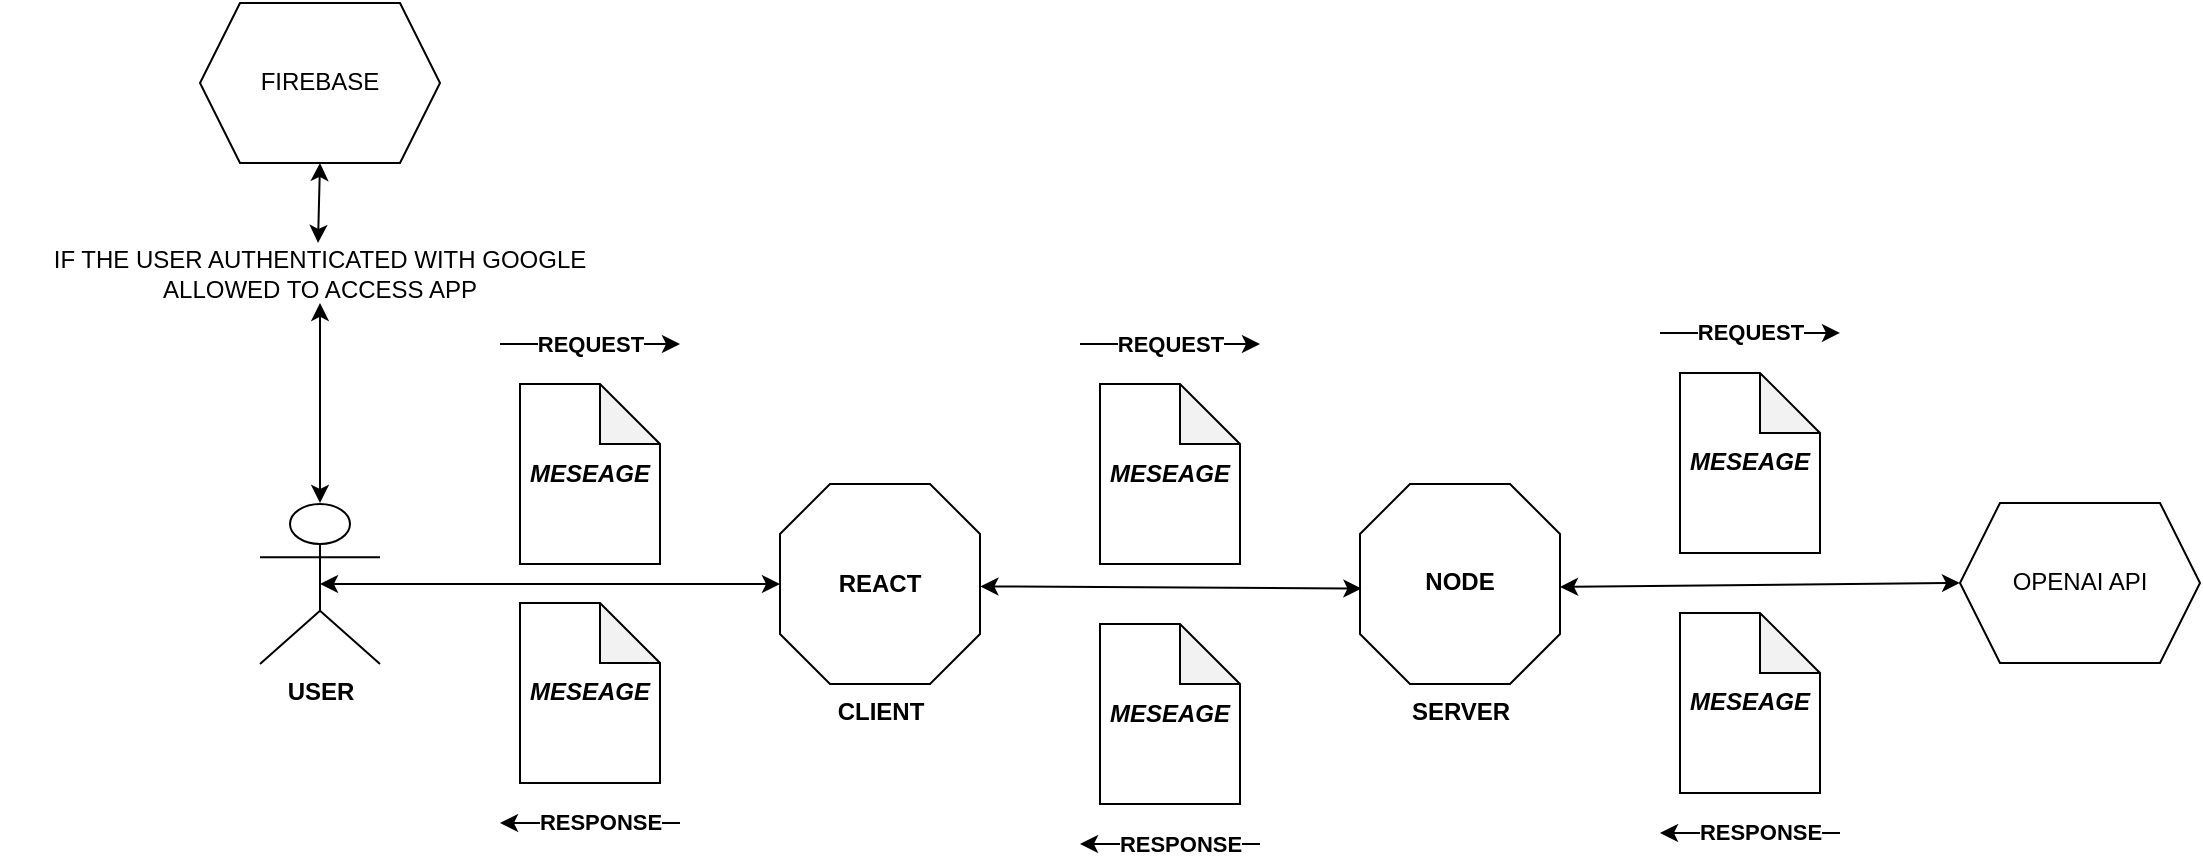 <mxfile version="21.2.8" type="device">
  <diagram name="Page-1" id="axz9rZNjR8a0LEMZ95Yz">
    <mxGraphModel dx="2343" dy="863" grid="1" gridSize="10" guides="1" tooltips="1" connect="1" arrows="1" fold="1" page="1" pageScale="1" pageWidth="850" pageHeight="1100" math="0" shadow="0">
      <root>
        <mxCell id="0" />
        <mxCell id="1" parent="0" />
        <mxCell id="7_Orardq814eS-eohaxx-1" value="&lt;b&gt;USER&lt;/b&gt;" style="shape=umlActor;verticalLabelPosition=bottom;verticalAlign=top;html=1;outlineConnect=0;" vertex="1" parent="1">
          <mxGeometry x="90" y="420" width="60" height="80" as="geometry" />
        </mxCell>
        <mxCell id="7_Orardq814eS-eohaxx-3" value="CLIENT" style="verticalLabelPosition=bottom;verticalAlign=top;html=1;shape=mxgraph.basic.polygon;polyCoords=[[0.25,0],[0.75,0],[1,0.25],[1,0.75],[0.75,1],[0.25,1],[0,0.75],[0,0.25]];polyline=0;fontStyle=1" vertex="1" parent="1">
          <mxGeometry x="350" y="410" width="100" height="100" as="geometry" />
        </mxCell>
        <mxCell id="7_Orardq814eS-eohaxx-4" value="&lt;b&gt;SERVER&lt;/b&gt;" style="verticalLabelPosition=bottom;verticalAlign=top;html=1;shape=mxgraph.basic.polygon;polyCoords=[[0.25,0],[0.75,0],[1,0.25],[1,0.75],[0.75,1],[0.25,1],[0,0.75],[0,0.25]];polyline=0;" vertex="1" parent="1">
          <mxGeometry x="640" y="410" width="100" height="100" as="geometry" />
        </mxCell>
        <mxCell id="7_Orardq814eS-eohaxx-6" value="&lt;b&gt;&lt;i&gt;MESEAGE&lt;/i&gt;&lt;/b&gt;" style="shape=note;whiteSpace=wrap;html=1;backgroundOutline=1;darkOpacity=0.05;" vertex="1" parent="1">
          <mxGeometry x="220" y="360" width="70" height="90" as="geometry" />
        </mxCell>
        <mxCell id="7_Orardq814eS-eohaxx-8" value="&lt;b&gt;REQUEST&lt;/b&gt;" style="endArrow=classic;html=1;rounded=0;" edge="1" parent="1">
          <mxGeometry width="50" height="50" relative="1" as="geometry">
            <mxPoint x="210" y="340" as="sourcePoint" />
            <mxPoint x="300" y="340" as="targetPoint" />
          </mxGeometry>
        </mxCell>
        <mxCell id="7_Orardq814eS-eohaxx-9" value="&lt;b&gt;&lt;i&gt;MESEAGE&lt;/i&gt;&lt;/b&gt;" style="shape=note;whiteSpace=wrap;html=1;backgroundOutline=1;darkOpacity=0.05;" vertex="1" parent="1">
          <mxGeometry x="510" y="360" width="70" height="90" as="geometry" />
        </mxCell>
        <mxCell id="7_Orardq814eS-eohaxx-10" value="&lt;b&gt;REQUEST&lt;/b&gt;" style="endArrow=classic;html=1;rounded=0;" edge="1" parent="1">
          <mxGeometry width="50" height="50" relative="1" as="geometry">
            <mxPoint x="500" y="340" as="sourcePoint" />
            <mxPoint x="590" y="340" as="targetPoint" />
          </mxGeometry>
        </mxCell>
        <mxCell id="7_Orardq814eS-eohaxx-11" value="" style="endArrow=classic;startArrow=classic;html=1;rounded=0;entryX=0.007;entryY=0.523;entryDx=0;entryDy=0;entryPerimeter=0;exitX=1.002;exitY=0.512;exitDx=0;exitDy=0;exitPerimeter=0;" edge="1" parent="1" source="7_Orardq814eS-eohaxx-3" target="7_Orardq814eS-eohaxx-4">
          <mxGeometry width="50" height="50" relative="1" as="geometry">
            <mxPoint x="450" y="467" as="sourcePoint" />
            <mxPoint x="460" y="360" as="targetPoint" />
          </mxGeometry>
        </mxCell>
        <mxCell id="7_Orardq814eS-eohaxx-13" value="&lt;b&gt;&lt;i&gt;MESEAGE&lt;/i&gt;&lt;/b&gt;" style="shape=note;whiteSpace=wrap;html=1;backgroundOutline=1;darkOpacity=0.05;" vertex="1" parent="1">
          <mxGeometry x="510" y="480" width="70" height="90" as="geometry" />
        </mxCell>
        <mxCell id="7_Orardq814eS-eohaxx-14" value="&lt;b&gt;RESPONSE&lt;/b&gt;" style="endArrow=classic;html=1;rounded=0;" edge="1" parent="1">
          <mxGeometry x="-0.111" width="50" height="50" relative="1" as="geometry">
            <mxPoint x="590" y="590" as="sourcePoint" />
            <mxPoint x="500" y="590" as="targetPoint" />
            <mxPoint as="offset" />
          </mxGeometry>
        </mxCell>
        <mxCell id="7_Orardq814eS-eohaxx-15" value="" style="endArrow=classic;startArrow=classic;html=1;rounded=0;exitX=0.5;exitY=0.5;exitDx=0;exitDy=0;exitPerimeter=0;entryX=0;entryY=0.5;entryDx=0;entryDy=0;entryPerimeter=0;" edge="1" parent="1" source="7_Orardq814eS-eohaxx-1" target="7_Orardq814eS-eohaxx-3">
          <mxGeometry width="50" height="50" relative="1" as="geometry">
            <mxPoint x="410" y="410" as="sourcePoint" />
            <mxPoint x="460" y="360" as="targetPoint" />
          </mxGeometry>
        </mxCell>
        <mxCell id="7_Orardq814eS-eohaxx-16" value="&lt;b&gt;&lt;i&gt;MESEAGE&lt;/i&gt;&lt;/b&gt;" style="shape=note;whiteSpace=wrap;html=1;backgroundOutline=1;darkOpacity=0.05;" vertex="1" parent="1">
          <mxGeometry x="220" y="469.47" width="70" height="90" as="geometry" />
        </mxCell>
        <mxCell id="7_Orardq814eS-eohaxx-17" value="&lt;b&gt;RESPONSE&lt;/b&gt;" style="endArrow=classic;html=1;rounded=0;" edge="1" parent="1">
          <mxGeometry x="-0.111" width="50" height="50" relative="1" as="geometry">
            <mxPoint x="300" y="579.47" as="sourcePoint" />
            <mxPoint x="210" y="579.47" as="targetPoint" />
            <mxPoint as="offset" />
          </mxGeometry>
        </mxCell>
        <mxCell id="7_Orardq814eS-eohaxx-18" value="&lt;b&gt;&lt;i&gt;MESEAGE&lt;/i&gt;&lt;/b&gt;" style="shape=note;whiteSpace=wrap;html=1;backgroundOutline=1;darkOpacity=0.05;" vertex="1" parent="1">
          <mxGeometry x="800" y="354.47" width="70" height="90" as="geometry" />
        </mxCell>
        <mxCell id="7_Orardq814eS-eohaxx-19" value="&lt;b&gt;REQUEST&lt;/b&gt;" style="endArrow=classic;html=1;rounded=0;" edge="1" parent="1">
          <mxGeometry width="50" height="50" relative="1" as="geometry">
            <mxPoint x="790" y="334.47" as="sourcePoint" />
            <mxPoint x="880" y="334.47" as="targetPoint" />
          </mxGeometry>
        </mxCell>
        <mxCell id="7_Orardq814eS-eohaxx-20" value="" style="endArrow=classic;startArrow=classic;html=1;rounded=0;entryX=0;entryY=0.5;entryDx=0;entryDy=0;" edge="1" parent="1" target="7_Orardq814eS-eohaxx-25">
          <mxGeometry width="50" height="50" relative="1" as="geometry">
            <mxPoint x="740" y="461.47" as="sourcePoint" />
            <mxPoint x="930" y="460" as="targetPoint" />
          </mxGeometry>
        </mxCell>
        <mxCell id="7_Orardq814eS-eohaxx-21" value="&lt;b&gt;&lt;i&gt;MESEAGE&lt;/i&gt;&lt;/b&gt;" style="shape=note;whiteSpace=wrap;html=1;backgroundOutline=1;darkOpacity=0.05;" vertex="1" parent="1">
          <mxGeometry x="800" y="474.47" width="70" height="90" as="geometry" />
        </mxCell>
        <mxCell id="7_Orardq814eS-eohaxx-22" value="&lt;b&gt;RESPONSE&lt;/b&gt;" style="endArrow=classic;html=1;rounded=0;" edge="1" parent="1">
          <mxGeometry x="-0.111" width="50" height="50" relative="1" as="geometry">
            <mxPoint x="880" y="584.47" as="sourcePoint" />
            <mxPoint x="790" y="584.47" as="targetPoint" />
            <mxPoint as="offset" />
          </mxGeometry>
        </mxCell>
        <mxCell id="7_Orardq814eS-eohaxx-23" value="&lt;b&gt;REACT&lt;/b&gt;" style="text;html=1;strokeColor=none;fillColor=none;align=center;verticalAlign=middle;whiteSpace=wrap;rounded=0;" vertex="1" parent="1">
          <mxGeometry x="370" y="445" width="60" height="30" as="geometry" />
        </mxCell>
        <mxCell id="7_Orardq814eS-eohaxx-24" value="&lt;b&gt;NODE&lt;/b&gt;" style="text;html=1;strokeColor=none;fillColor=none;align=center;verticalAlign=middle;whiteSpace=wrap;rounded=0;" vertex="1" parent="1">
          <mxGeometry x="660" y="444.47" width="60" height="30" as="geometry" />
        </mxCell>
        <mxCell id="7_Orardq814eS-eohaxx-25" value="OPENAI API" style="shape=hexagon;perimeter=hexagonPerimeter2;whiteSpace=wrap;html=1;fixedSize=1;" vertex="1" parent="1">
          <mxGeometry x="940" y="419.47" width="120" height="80" as="geometry" />
        </mxCell>
        <mxCell id="7_Orardq814eS-eohaxx-28" value="IF THE USER AUTHENTICATED WITH GOOGLE ALLOWED TO ACCESS APP" style="text;html=1;strokeColor=none;fillColor=none;align=center;verticalAlign=middle;whiteSpace=wrap;rounded=0;" vertex="1" parent="1">
          <mxGeometry x="-40" y="290" width="320" height="30" as="geometry" />
        </mxCell>
        <mxCell id="7_Orardq814eS-eohaxx-30" value="FIREBASE" style="shape=hexagon;perimeter=hexagonPerimeter2;whiteSpace=wrap;html=1;fixedSize=1;" vertex="1" parent="1">
          <mxGeometry x="60" y="169.47" width="120" height="80" as="geometry" />
        </mxCell>
        <mxCell id="7_Orardq814eS-eohaxx-31" value="" style="endArrow=classic;startArrow=classic;html=1;rounded=0;exitX=0.496;exitY=-0.004;exitDx=0;exitDy=0;exitPerimeter=0;entryX=0.5;entryY=1;entryDx=0;entryDy=0;" edge="1" parent="1" target="7_Orardq814eS-eohaxx-30">
          <mxGeometry width="50" height="50" relative="1" as="geometry">
            <mxPoint x="119" y="289.47" as="sourcePoint" />
            <mxPoint x="120" y="299.47" as="targetPoint" />
          </mxGeometry>
        </mxCell>
        <mxCell id="7_Orardq814eS-eohaxx-32" value="" style="endArrow=classic;startArrow=classic;html=1;rounded=0;exitX=0.496;exitY=-0.004;exitDx=0;exitDy=0;exitPerimeter=0;entryX=0.5;entryY=1;entryDx=0;entryDy=0;" edge="1" parent="1">
          <mxGeometry width="50" height="50" relative="1" as="geometry">
            <mxPoint x="120" y="419.47" as="sourcePoint" />
            <mxPoint x="120" y="319.47" as="targetPoint" />
          </mxGeometry>
        </mxCell>
      </root>
    </mxGraphModel>
  </diagram>
</mxfile>
